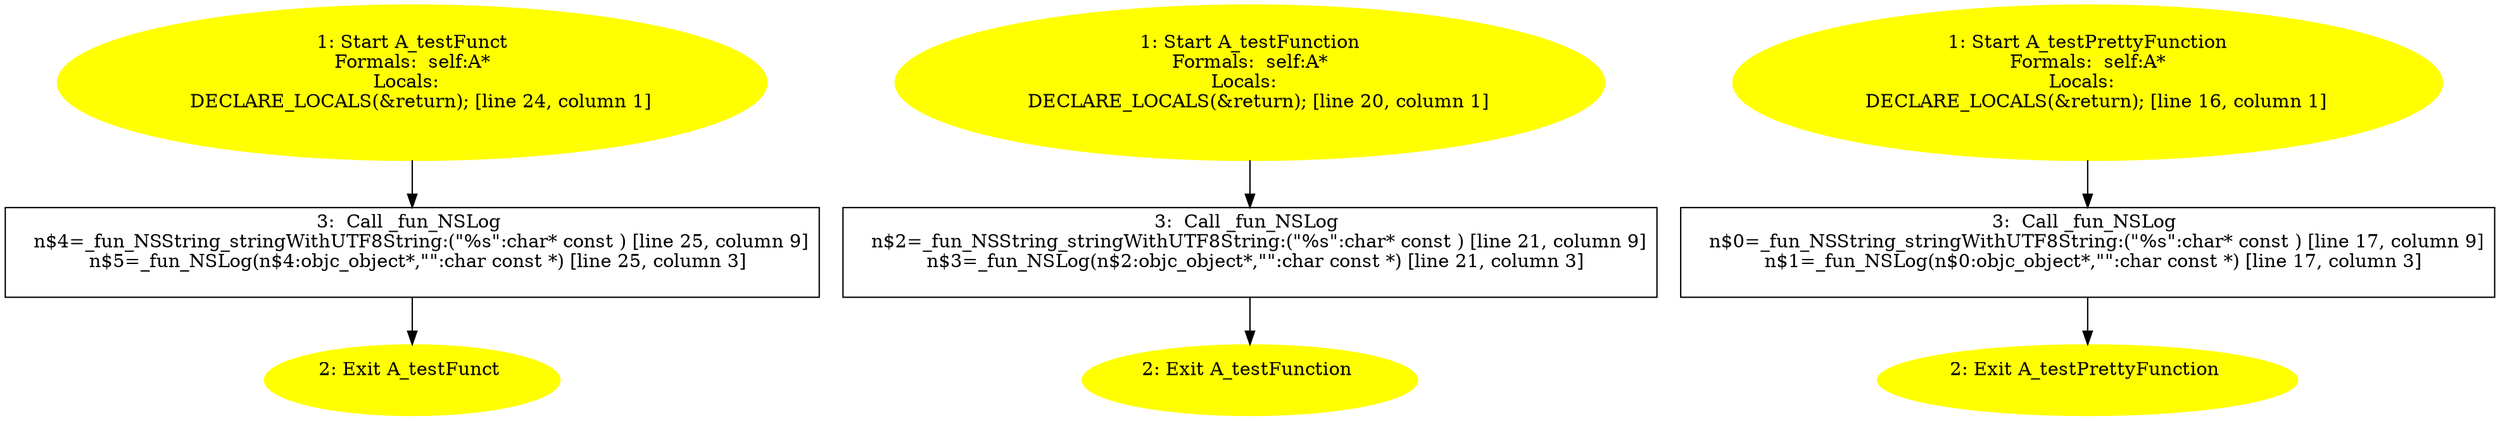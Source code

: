 /* @generated */
digraph cfg {
"testFunct#A#instance.b6c9dae744220d93a4466679814728c1_1" [label="1: Start A_testFunct\nFormals:  self:A*\nLocals:  \n   DECLARE_LOCALS(&return); [line 24, column 1]\n " color=yellow style=filled]
	

	 "testFunct#A#instance.b6c9dae744220d93a4466679814728c1_1" -> "testFunct#A#instance.b6c9dae744220d93a4466679814728c1_3" ;
"testFunct#A#instance.b6c9dae744220d93a4466679814728c1_2" [label="2: Exit A_testFunct \n  " color=yellow style=filled]
	

"testFunct#A#instance.b6c9dae744220d93a4466679814728c1_3" [label="3:  Call _fun_NSLog \n   n$4=_fun_NSString_stringWithUTF8String:(\"%s\":char* const ) [line 25, column 9]\n  n$5=_fun_NSLog(n$4:objc_object*,\"\":char const *) [line 25, column 3]\n " shape="box"]
	

	 "testFunct#A#instance.b6c9dae744220d93a4466679814728c1_3" -> "testFunct#A#instance.b6c9dae744220d93a4466679814728c1_2" ;
"testFunction#A#instance.871d68aca55491a71407a8a7ce232a40_1" [label="1: Start A_testFunction\nFormals:  self:A*\nLocals:  \n   DECLARE_LOCALS(&return); [line 20, column 1]\n " color=yellow style=filled]
	

	 "testFunction#A#instance.871d68aca55491a71407a8a7ce232a40_1" -> "testFunction#A#instance.871d68aca55491a71407a8a7ce232a40_3" ;
"testFunction#A#instance.871d68aca55491a71407a8a7ce232a40_2" [label="2: Exit A_testFunction \n  " color=yellow style=filled]
	

"testFunction#A#instance.871d68aca55491a71407a8a7ce232a40_3" [label="3:  Call _fun_NSLog \n   n$2=_fun_NSString_stringWithUTF8String:(\"%s\":char* const ) [line 21, column 9]\n  n$3=_fun_NSLog(n$2:objc_object*,\"\":char const *) [line 21, column 3]\n " shape="box"]
	

	 "testFunction#A#instance.871d68aca55491a71407a8a7ce232a40_3" -> "testFunction#A#instance.871d68aca55491a71407a8a7ce232a40_2" ;
"testPrettyFunction#A#instance.bc1e07c1ab96ad96f484a179734bc12e_1" [label="1: Start A_testPrettyFunction\nFormals:  self:A*\nLocals:  \n   DECLARE_LOCALS(&return); [line 16, column 1]\n " color=yellow style=filled]
	

	 "testPrettyFunction#A#instance.bc1e07c1ab96ad96f484a179734bc12e_1" -> "testPrettyFunction#A#instance.bc1e07c1ab96ad96f484a179734bc12e_3" ;
"testPrettyFunction#A#instance.bc1e07c1ab96ad96f484a179734bc12e_2" [label="2: Exit A_testPrettyFunction \n  " color=yellow style=filled]
	

"testPrettyFunction#A#instance.bc1e07c1ab96ad96f484a179734bc12e_3" [label="3:  Call _fun_NSLog \n   n$0=_fun_NSString_stringWithUTF8String:(\"%s\":char* const ) [line 17, column 9]\n  n$1=_fun_NSLog(n$0:objc_object*,\"\":char const *) [line 17, column 3]\n " shape="box"]
	

	 "testPrettyFunction#A#instance.bc1e07c1ab96ad96f484a179734bc12e_3" -> "testPrettyFunction#A#instance.bc1e07c1ab96ad96f484a179734bc12e_2" ;
}
